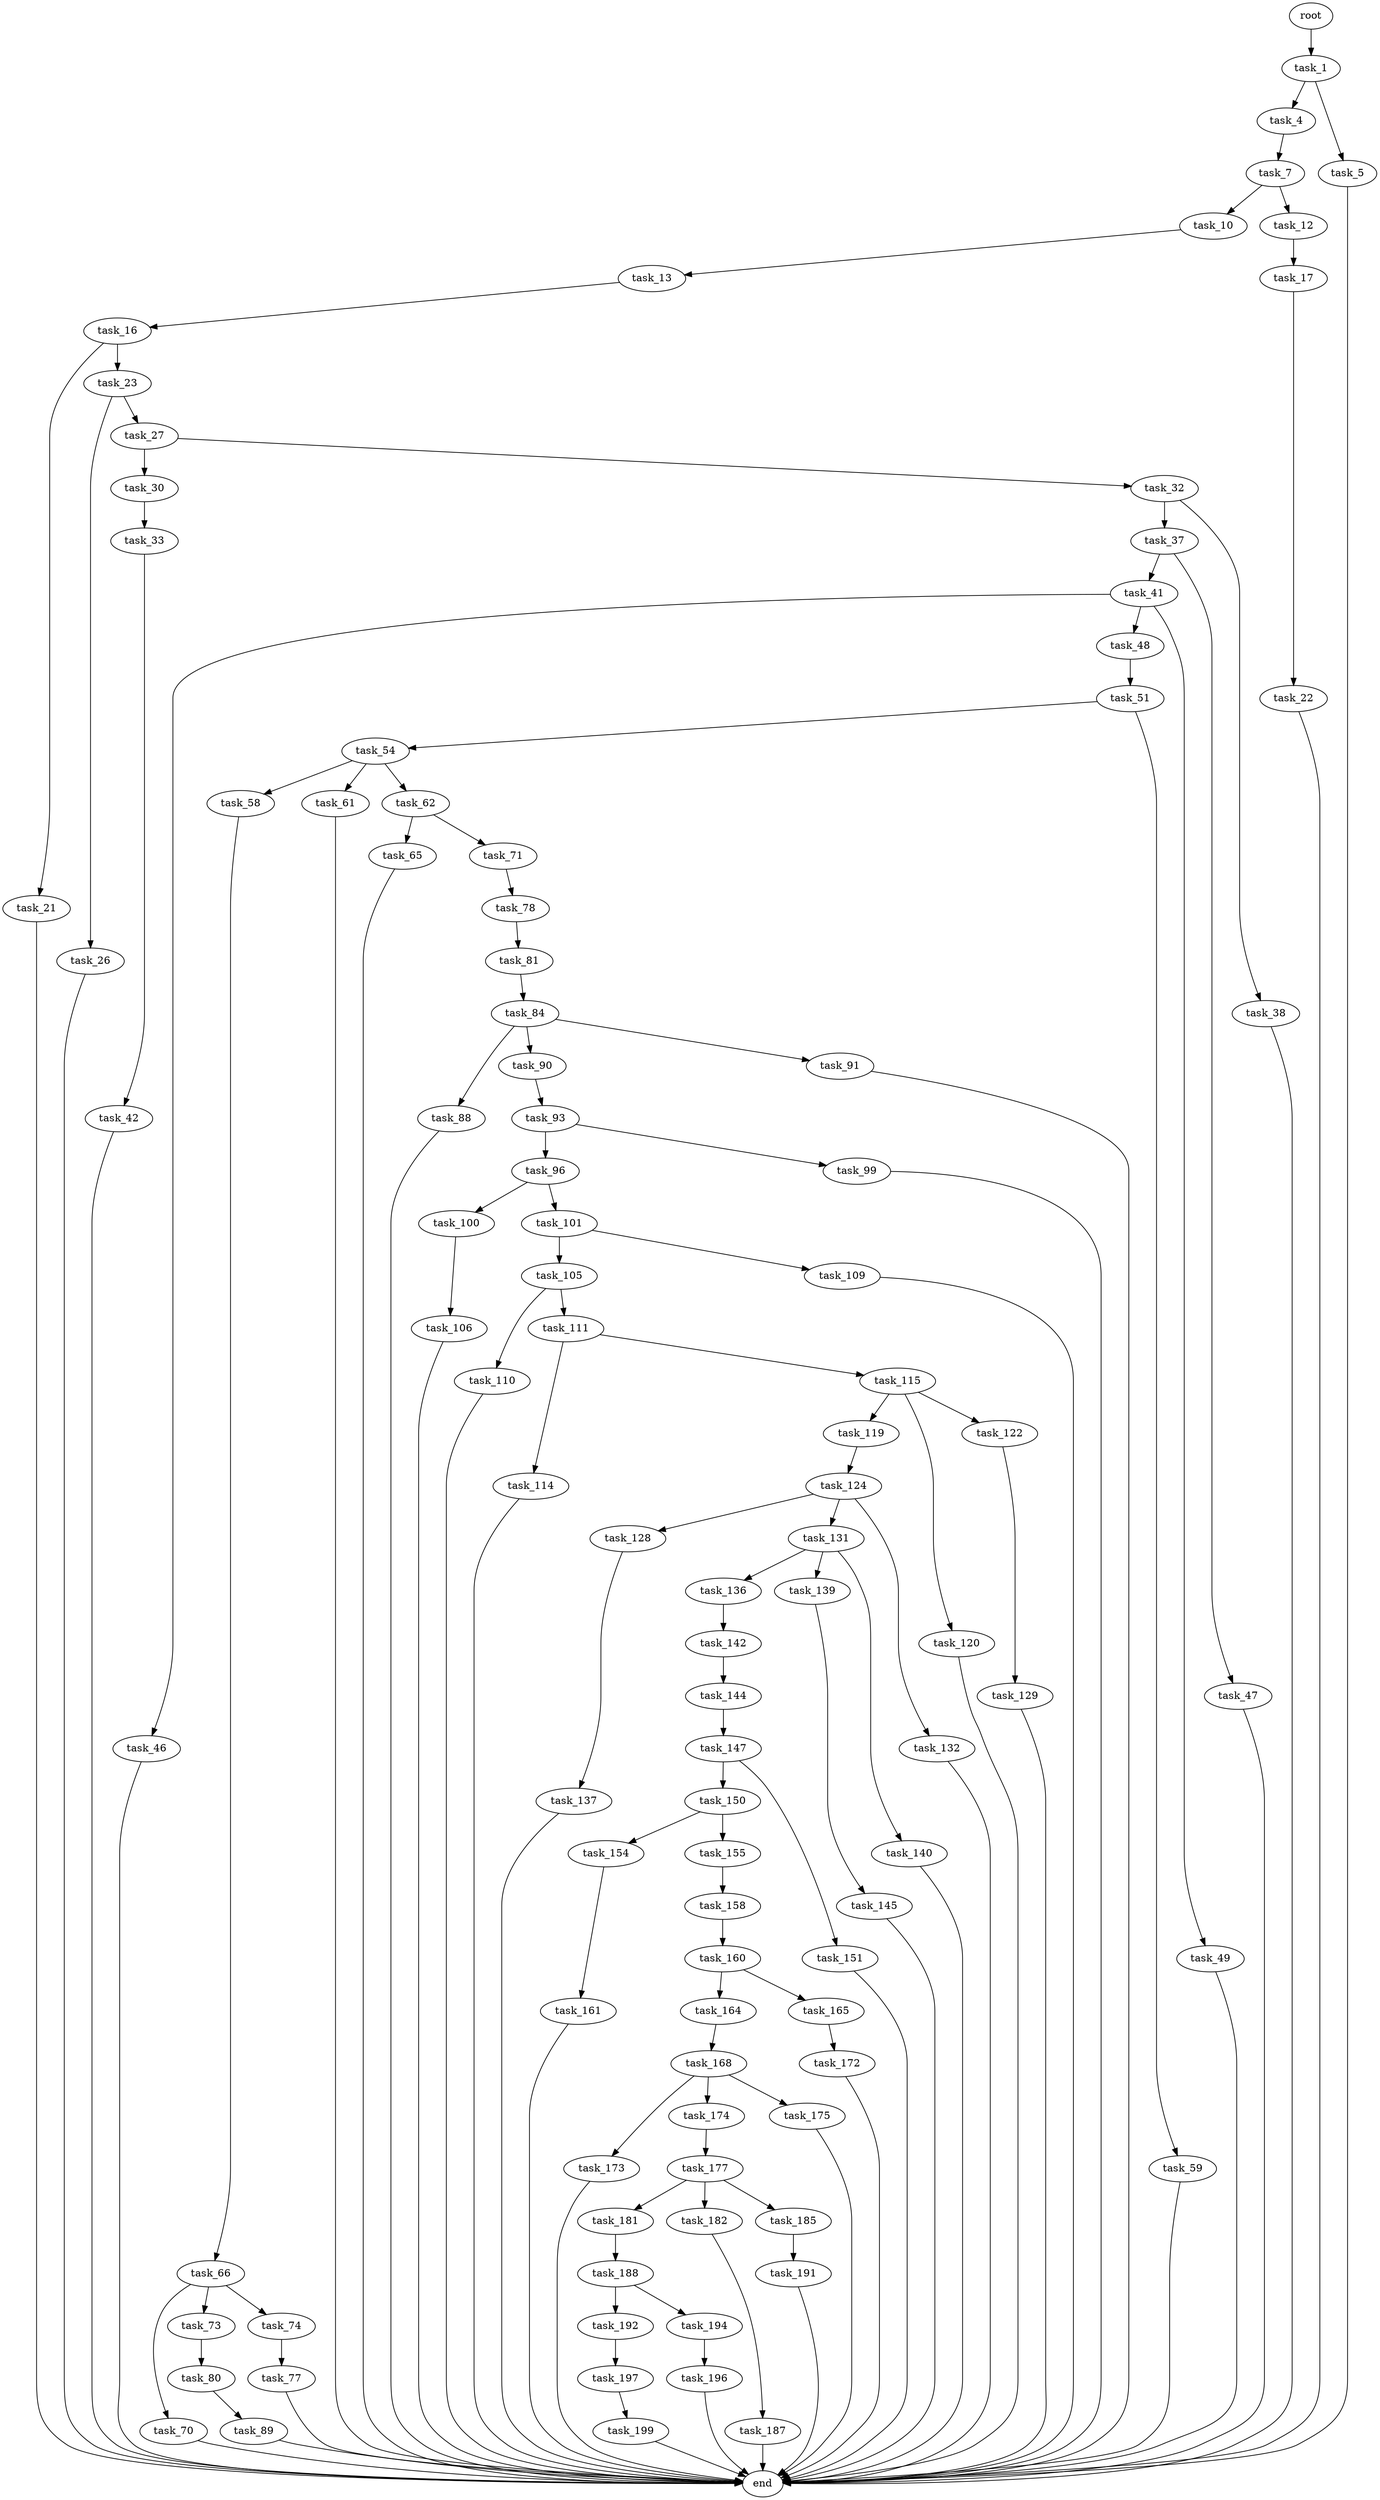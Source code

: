 digraph G {
  root [size="0.000000"];
  task_1 [size="137627555460.000000"];
  task_4 [size="134217728000.000000"];
  task_5 [size="8589934592.000000"];
  task_7 [size="231928233984.000000"];
  end [size="0.000000"];
  task_10 [size="134217728000.000000"];
  task_12 [size="68051490044.000000"];
  task_13 [size="251505259369.000000"];
  task_17 [size="5800808178.000000"];
  task_16 [size="8589934592.000000"];
  task_21 [size="1073741824000.000000"];
  task_23 [size="231928233984.000000"];
  task_22 [size="1073741824000.000000"];
  task_26 [size="231928233984.000000"];
  task_27 [size="1683728690.000000"];
  task_30 [size="17248262939.000000"];
  task_32 [size="120232109735.000000"];
  task_33 [size="3849025930.000000"];
  task_37 [size="53836327884.000000"];
  task_38 [size="28991029248.000000"];
  task_42 [size="549755813888.000000"];
  task_41 [size="626637134987.000000"];
  task_47 [size="134217728000.000000"];
  task_46 [size="1120060416.000000"];
  task_48 [size="37254124009.000000"];
  task_49 [size="466396900842.000000"];
  task_51 [size="549755813888.000000"];
  task_54 [size="7130317344.000000"];
  task_59 [size="721604515488.000000"];
  task_58 [size="352045982221.000000"];
  task_61 [size="231928233984.000000"];
  task_62 [size="138005350390.000000"];
  task_66 [size="584081216514.000000"];
  task_65 [size="48569044128.000000"];
  task_71 [size="26065270599.000000"];
  task_70 [size="2893713915.000000"];
  task_73 [size="18020694864.000000"];
  task_74 [size="32911947650.000000"];
  task_78 [size="1805856116.000000"];
  task_80 [size="28991029248.000000"];
  task_77 [size="4414085573.000000"];
  task_81 [size="549755813888.000000"];
  task_89 [size="8589934592.000000"];
  task_84 [size="134217728000.000000"];
  task_88 [size="11043795502.000000"];
  task_90 [size="782757789696.000000"];
  task_91 [size="8589934592.000000"];
  task_93 [size="12916747891.000000"];
  task_96 [size="844699503.000000"];
  task_99 [size="10912769353.000000"];
  task_100 [size="134217728000.000000"];
  task_101 [size="431986093300.000000"];
  task_106 [size="1073741824000.000000"];
  task_105 [size="368293445632.000000"];
  task_109 [size="28991029248.000000"];
  task_110 [size="782757789696.000000"];
  task_111 [size="368293445632.000000"];
  task_114 [size="1073741824000.000000"];
  task_115 [size="67334465124.000000"];
  task_119 [size="16683690748.000000"];
  task_120 [size="231928233984.000000"];
  task_122 [size="256944179960.000000"];
  task_124 [size="8589934592.000000"];
  task_129 [size="97027862340.000000"];
  task_128 [size="8429014284.000000"];
  task_131 [size="34874158537.000000"];
  task_132 [size="889965439012.000000"];
  task_137 [size="2522054091.000000"];
  task_136 [size="21613793052.000000"];
  task_139 [size="4983732246.000000"];
  task_140 [size="25294600856.000000"];
  task_142 [size="782757789696.000000"];
  task_145 [size="102956133869.000000"];
  task_144 [size="1073741824000.000000"];
  task_147 [size="274958758224.000000"];
  task_150 [size="68719476736.000000"];
  task_151 [size="6801635527.000000"];
  task_154 [size="134217728000.000000"];
  task_155 [size="1408589168557.000000"];
  task_161 [size="7533346412.000000"];
  task_158 [size="135296873833.000000"];
  task_160 [size="782757789696.000000"];
  task_164 [size="4709186332.000000"];
  task_165 [size="368293445632.000000"];
  task_168 [size="17165601228.000000"];
  task_172 [size="82829739797.000000"];
  task_173 [size="249041081876.000000"];
  task_174 [size="782757789696.000000"];
  task_175 [size="362600054385.000000"];
  task_177 [size="221862002648.000000"];
  task_181 [size="134217728000.000000"];
  task_182 [size="368293445632.000000"];
  task_185 [size="134217728000.000000"];
  task_188 [size="288106932224.000000"];
  task_187 [size="267813712701.000000"];
  task_191 [size="3771589349.000000"];
  task_192 [size="68719476736.000000"];
  task_194 [size="26266421580.000000"];
  task_197 [size="28727021810.000000"];
  task_196 [size="333295445821.000000"];
  task_199 [size="17255389582.000000"];

  root -> task_1 [size="1.000000"];
  task_1 -> task_4 [size="134217728.000000"];
  task_1 -> task_5 [size="134217728.000000"];
  task_4 -> task_7 [size="209715200.000000"];
  task_5 -> end [size="1.000000"];
  task_7 -> task_10 [size="301989888.000000"];
  task_7 -> task_12 [size="301989888.000000"];
  task_10 -> task_13 [size="209715200.000000"];
  task_12 -> task_17 [size="75497472.000000"];
  task_13 -> task_16 [size="209715200.000000"];
  task_17 -> task_22 [size="411041792.000000"];
  task_16 -> task_21 [size="33554432.000000"];
  task_16 -> task_23 [size="33554432.000000"];
  task_21 -> end [size="1.000000"];
  task_23 -> task_26 [size="301989888.000000"];
  task_23 -> task_27 [size="301989888.000000"];
  task_22 -> end [size="1.000000"];
  task_26 -> end [size="1.000000"];
  task_27 -> task_30 [size="75497472.000000"];
  task_27 -> task_32 [size="75497472.000000"];
  task_30 -> task_33 [size="301989888.000000"];
  task_32 -> task_37 [size="301989888.000000"];
  task_32 -> task_38 [size="301989888.000000"];
  task_33 -> task_42 [size="209715200.000000"];
  task_37 -> task_41 [size="134217728.000000"];
  task_37 -> task_47 [size="134217728.000000"];
  task_38 -> end [size="1.000000"];
  task_42 -> end [size="1.000000"];
  task_41 -> task_46 [size="838860800.000000"];
  task_41 -> task_48 [size="838860800.000000"];
  task_41 -> task_49 [size="838860800.000000"];
  task_47 -> end [size="1.000000"];
  task_46 -> end [size="1.000000"];
  task_48 -> task_51 [size="679477248.000000"];
  task_49 -> end [size="1.000000"];
  task_51 -> task_54 [size="536870912.000000"];
  task_51 -> task_59 [size="536870912.000000"];
  task_54 -> task_58 [size="838860800.000000"];
  task_54 -> task_61 [size="838860800.000000"];
  task_54 -> task_62 [size="838860800.000000"];
  task_59 -> end [size="1.000000"];
  task_58 -> task_66 [size="679477248.000000"];
  task_61 -> end [size="1.000000"];
  task_62 -> task_65 [size="411041792.000000"];
  task_62 -> task_71 [size="411041792.000000"];
  task_66 -> task_70 [size="838860800.000000"];
  task_66 -> task_73 [size="838860800.000000"];
  task_66 -> task_74 [size="838860800.000000"];
  task_65 -> end [size="1.000000"];
  task_71 -> task_78 [size="679477248.000000"];
  task_70 -> end [size="1.000000"];
  task_73 -> task_80 [size="536870912.000000"];
  task_74 -> task_77 [size="838860800.000000"];
  task_78 -> task_81 [size="134217728.000000"];
  task_80 -> task_89 [size="75497472.000000"];
  task_77 -> end [size="1.000000"];
  task_81 -> task_84 [size="536870912.000000"];
  task_89 -> end [size="1.000000"];
  task_84 -> task_88 [size="209715200.000000"];
  task_84 -> task_90 [size="209715200.000000"];
  task_84 -> task_91 [size="209715200.000000"];
  task_88 -> end [size="1.000000"];
  task_90 -> task_93 [size="679477248.000000"];
  task_91 -> end [size="1.000000"];
  task_93 -> task_96 [size="679477248.000000"];
  task_93 -> task_99 [size="679477248.000000"];
  task_96 -> task_100 [size="33554432.000000"];
  task_96 -> task_101 [size="33554432.000000"];
  task_99 -> end [size="1.000000"];
  task_100 -> task_106 [size="209715200.000000"];
  task_101 -> task_105 [size="411041792.000000"];
  task_101 -> task_109 [size="411041792.000000"];
  task_106 -> end [size="1.000000"];
  task_105 -> task_110 [size="411041792.000000"];
  task_105 -> task_111 [size="411041792.000000"];
  task_109 -> end [size="1.000000"];
  task_110 -> end [size="1.000000"];
  task_111 -> task_114 [size="411041792.000000"];
  task_111 -> task_115 [size="411041792.000000"];
  task_114 -> end [size="1.000000"];
  task_115 -> task_119 [size="134217728.000000"];
  task_115 -> task_120 [size="134217728.000000"];
  task_115 -> task_122 [size="134217728.000000"];
  task_119 -> task_124 [size="536870912.000000"];
  task_120 -> end [size="1.000000"];
  task_122 -> task_129 [size="536870912.000000"];
  task_124 -> task_128 [size="33554432.000000"];
  task_124 -> task_131 [size="33554432.000000"];
  task_124 -> task_132 [size="33554432.000000"];
  task_129 -> end [size="1.000000"];
  task_128 -> task_137 [size="134217728.000000"];
  task_131 -> task_136 [size="679477248.000000"];
  task_131 -> task_139 [size="679477248.000000"];
  task_131 -> task_140 [size="679477248.000000"];
  task_132 -> end [size="1.000000"];
  task_137 -> end [size="1.000000"];
  task_136 -> task_142 [size="33554432.000000"];
  task_139 -> task_145 [size="209715200.000000"];
  task_140 -> end [size="1.000000"];
  task_142 -> task_144 [size="679477248.000000"];
  task_145 -> end [size="1.000000"];
  task_144 -> task_147 [size="838860800.000000"];
  task_147 -> task_150 [size="301989888.000000"];
  task_147 -> task_151 [size="301989888.000000"];
  task_150 -> task_154 [size="134217728.000000"];
  task_150 -> task_155 [size="134217728.000000"];
  task_151 -> end [size="1.000000"];
  task_154 -> task_161 [size="209715200.000000"];
  task_155 -> task_158 [size="838860800.000000"];
  task_161 -> end [size="1.000000"];
  task_158 -> task_160 [size="411041792.000000"];
  task_160 -> task_164 [size="679477248.000000"];
  task_160 -> task_165 [size="679477248.000000"];
  task_164 -> task_168 [size="134217728.000000"];
  task_165 -> task_172 [size="411041792.000000"];
  task_168 -> task_173 [size="33554432.000000"];
  task_168 -> task_174 [size="33554432.000000"];
  task_168 -> task_175 [size="33554432.000000"];
  task_172 -> end [size="1.000000"];
  task_173 -> end [size="1.000000"];
  task_174 -> task_177 [size="679477248.000000"];
  task_175 -> end [size="1.000000"];
  task_177 -> task_181 [size="536870912.000000"];
  task_177 -> task_182 [size="536870912.000000"];
  task_177 -> task_185 [size="536870912.000000"];
  task_181 -> task_188 [size="209715200.000000"];
  task_182 -> task_187 [size="411041792.000000"];
  task_185 -> task_191 [size="209715200.000000"];
  task_188 -> task_192 [size="411041792.000000"];
  task_188 -> task_194 [size="411041792.000000"];
  task_187 -> end [size="1.000000"];
  task_191 -> end [size="1.000000"];
  task_192 -> task_197 [size="134217728.000000"];
  task_194 -> task_196 [size="411041792.000000"];
  task_197 -> task_199 [size="33554432.000000"];
  task_196 -> end [size="1.000000"];
  task_199 -> end [size="1.000000"];
}
